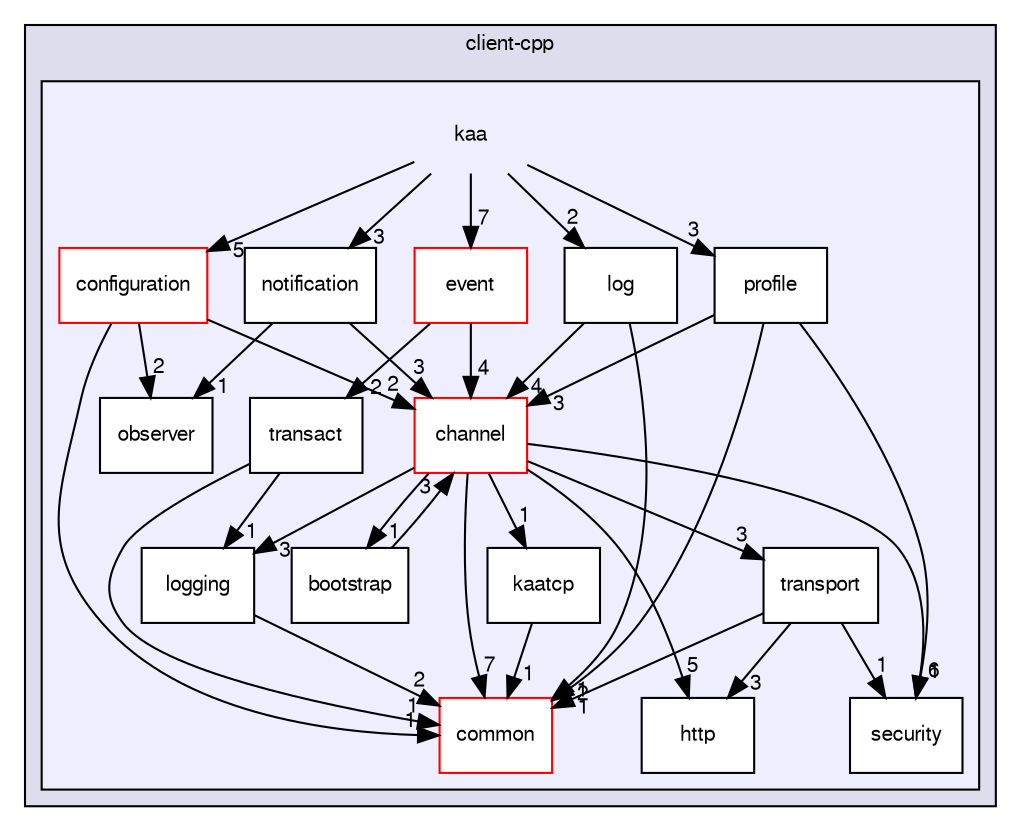 digraph "/var/lib/jenkins/workspace/kaa_stable/client/client-multi/client-cpp/kaa" {
  bgcolor=transparent;
  compound=true
  node [ fontsize="10", fontname="FreeSans"];
  edge [ labelfontsize="10", labelfontname="FreeSans"];
  subgraph clusterdir_6c948d767caf930dc5f0dbd2ef187244 {
    graph [ bgcolor="#ddddee", pencolor="black", label="client-cpp" fontname="FreeSans", fontsize="10", URL="dir_6c948d767caf930dc5f0dbd2ef187244.html"]
  subgraph clusterdir_83f90e4da98ad448748a0c1293854263 {
    graph [ bgcolor="#eeeeff", pencolor="black", label="" URL="dir_83f90e4da98ad448748a0c1293854263.html"];
    dir_83f90e4da98ad448748a0c1293854263 [shape=plaintext label="kaa"];
    dir_18be0b2d964b07d50860ab78d502bbbf [shape=box label="bootstrap" color="black" fillcolor="white" style="filled" URL="dir_18be0b2d964b07d50860ab78d502bbbf.html"];
    dir_e0d3c5e08d2a34b96d39e895ad0bbab8 [shape=box label="channel" color="red" fillcolor="white" style="filled" URL="dir_e0d3c5e08d2a34b96d39e895ad0bbab8.html"];
    dir_1ce304b01336447395af3637d7d1b29f [shape=box label="common" color="red" fillcolor="white" style="filled" URL="dir_1ce304b01336447395af3637d7d1b29f.html"];
    dir_230b36af7c735be2433e119c1ba09e4d [shape=box label="configuration" color="red" fillcolor="white" style="filled" URL="dir_230b36af7c735be2433e119c1ba09e4d.html"];
    dir_64303bfe0c57eb336a8e27fbff9e5cc0 [shape=box label="event" color="red" fillcolor="white" style="filled" URL="dir_64303bfe0c57eb336a8e27fbff9e5cc0.html"];
    dir_0f74aed913855a8ac373e87458ac2ffb [shape=box label="http" color="black" fillcolor="white" style="filled" URL="dir_0f74aed913855a8ac373e87458ac2ffb.html"];
    dir_dde3a508c72b038fc5a353259d77a8e9 [shape=box label="kaatcp" color="black" fillcolor="white" style="filled" URL="dir_dde3a508c72b038fc5a353259d77a8e9.html"];
    dir_307316089663e495b19829194eebdeab [shape=box label="log" color="black" fillcolor="white" style="filled" URL="dir_307316089663e495b19829194eebdeab.html"];
    dir_3df7e76c44d941fae8903687d8eead5b [shape=box label="logging" color="black" fillcolor="white" style="filled" URL="dir_3df7e76c44d941fae8903687d8eead5b.html"];
    dir_36e0ac03a229f34c54c75ffb7231630b [shape=box label="notification" color="black" fillcolor="white" style="filled" URL="dir_36e0ac03a229f34c54c75ffb7231630b.html"];
    dir_8cfba5d75a6eafa0a0a3cbd7ad99f3cc [shape=box label="observer" color="black" fillcolor="white" style="filled" URL="dir_8cfba5d75a6eafa0a0a3cbd7ad99f3cc.html"];
    dir_05b69ccf18a4a977e745c043183cd6d9 [shape=box label="profile" color="black" fillcolor="white" style="filled" URL="dir_05b69ccf18a4a977e745c043183cd6d9.html"];
    dir_9778d4bf6183422a66b3de3497a3ecbf [shape=box label="security" color="black" fillcolor="white" style="filled" URL="dir_9778d4bf6183422a66b3de3497a3ecbf.html"];
    dir_ad7469b7b033b5c61467ea564b8b4e53 [shape=box label="transact" color="black" fillcolor="white" style="filled" URL="dir_ad7469b7b033b5c61467ea564b8b4e53.html"];
    dir_9859074c69d47fa78b6e468178f1601b [shape=box label="transport" color="black" fillcolor="white" style="filled" URL="dir_9859074c69d47fa78b6e468178f1601b.html"];
  }
  }
  dir_ad7469b7b033b5c61467ea564b8b4e53->dir_3df7e76c44d941fae8903687d8eead5b [headlabel="1", labeldistance=1.5 headhref="dir_000029_000024.html"];
  dir_ad7469b7b033b5c61467ea564b8b4e53->dir_1ce304b01336447395af3637d7d1b29f [headlabel="1", labeldistance=1.5 headhref="dir_000029_000014.html"];
  dir_230b36af7c735be2433e119c1ba09e4d->dir_1ce304b01336447395af3637d7d1b29f [headlabel="1", labeldistance=1.5 headhref="dir_000016_000014.html"];
  dir_230b36af7c735be2433e119c1ba09e4d->dir_8cfba5d75a6eafa0a0a3cbd7ad99f3cc [headlabel="2", labeldistance=1.5 headhref="dir_000016_000026.html"];
  dir_230b36af7c735be2433e119c1ba09e4d->dir_e0d3c5e08d2a34b96d39e895ad0bbab8 [headlabel="2", labeldistance=1.5 headhref="dir_000016_000010.html"];
  dir_3df7e76c44d941fae8903687d8eead5b->dir_1ce304b01336447395af3637d7d1b29f [headlabel="2", labeldistance=1.5 headhref="dir_000024_000014.html"];
  dir_9859074c69d47fa78b6e468178f1601b->dir_9778d4bf6183422a66b3de3497a3ecbf [headlabel="1", labeldistance=1.5 headhref="dir_000030_000028.html"];
  dir_9859074c69d47fa78b6e468178f1601b->dir_1ce304b01336447395af3637d7d1b29f [headlabel="1", labeldistance=1.5 headhref="dir_000030_000014.html"];
  dir_9859074c69d47fa78b6e468178f1601b->dir_0f74aed913855a8ac373e87458ac2ffb [headlabel="3", labeldistance=1.5 headhref="dir_000030_000021.html"];
  dir_307316089663e495b19829194eebdeab->dir_1ce304b01336447395af3637d7d1b29f [headlabel="1", labeldistance=1.5 headhref="dir_000023_000014.html"];
  dir_307316089663e495b19829194eebdeab->dir_e0d3c5e08d2a34b96d39e895ad0bbab8 [headlabel="4", labeldistance=1.5 headhref="dir_000023_000010.html"];
  dir_e0d3c5e08d2a34b96d39e895ad0bbab8->dir_9778d4bf6183422a66b3de3497a3ecbf [headlabel="6", labeldistance=1.5 headhref="dir_000010_000028.html"];
  dir_e0d3c5e08d2a34b96d39e895ad0bbab8->dir_3df7e76c44d941fae8903687d8eead5b [headlabel="3", labeldistance=1.5 headhref="dir_000010_000024.html"];
  dir_e0d3c5e08d2a34b96d39e895ad0bbab8->dir_1ce304b01336447395af3637d7d1b29f [headlabel="7", labeldistance=1.5 headhref="dir_000010_000014.html"];
  dir_e0d3c5e08d2a34b96d39e895ad0bbab8->dir_0f74aed913855a8ac373e87458ac2ffb [headlabel="5", labeldistance=1.5 headhref="dir_000010_000021.html"];
  dir_e0d3c5e08d2a34b96d39e895ad0bbab8->dir_9859074c69d47fa78b6e468178f1601b [headlabel="3", labeldistance=1.5 headhref="dir_000010_000030.html"];
  dir_e0d3c5e08d2a34b96d39e895ad0bbab8->dir_18be0b2d964b07d50860ab78d502bbbf [headlabel="1", labeldistance=1.5 headhref="dir_000010_000009.html"];
  dir_e0d3c5e08d2a34b96d39e895ad0bbab8->dir_dde3a508c72b038fc5a353259d77a8e9 [headlabel="1", labeldistance=1.5 headhref="dir_000010_000022.html"];
  dir_05b69ccf18a4a977e745c043183cd6d9->dir_9778d4bf6183422a66b3de3497a3ecbf [headlabel="1", labeldistance=1.5 headhref="dir_000027_000028.html"];
  dir_05b69ccf18a4a977e745c043183cd6d9->dir_1ce304b01336447395af3637d7d1b29f [headlabel="2", labeldistance=1.5 headhref="dir_000027_000014.html"];
  dir_05b69ccf18a4a977e745c043183cd6d9->dir_e0d3c5e08d2a34b96d39e895ad0bbab8 [headlabel="3", labeldistance=1.5 headhref="dir_000027_000010.html"];
  dir_64303bfe0c57eb336a8e27fbff9e5cc0->dir_ad7469b7b033b5c61467ea564b8b4e53 [headlabel="2", labeldistance=1.5 headhref="dir_000019_000029.html"];
  dir_64303bfe0c57eb336a8e27fbff9e5cc0->dir_e0d3c5e08d2a34b96d39e895ad0bbab8 [headlabel="4", labeldistance=1.5 headhref="dir_000019_000010.html"];
  dir_18be0b2d964b07d50860ab78d502bbbf->dir_e0d3c5e08d2a34b96d39e895ad0bbab8 [headlabel="3", labeldistance=1.5 headhref="dir_000009_000010.html"];
  dir_dde3a508c72b038fc5a353259d77a8e9->dir_1ce304b01336447395af3637d7d1b29f [headlabel="1", labeldistance=1.5 headhref="dir_000022_000014.html"];
  dir_36e0ac03a229f34c54c75ffb7231630b->dir_8cfba5d75a6eafa0a0a3cbd7ad99f3cc [headlabel="1", labeldistance=1.5 headhref="dir_000025_000026.html"];
  dir_36e0ac03a229f34c54c75ffb7231630b->dir_e0d3c5e08d2a34b96d39e895ad0bbab8 [headlabel="3", labeldistance=1.5 headhref="dir_000025_000010.html"];
  dir_83f90e4da98ad448748a0c1293854263->dir_230b36af7c735be2433e119c1ba09e4d [headlabel="5", labeldistance=1.5 headhref="dir_000008_000016.html"];
  dir_83f90e4da98ad448748a0c1293854263->dir_307316089663e495b19829194eebdeab [headlabel="2", labeldistance=1.5 headhref="dir_000008_000023.html"];
  dir_83f90e4da98ad448748a0c1293854263->dir_05b69ccf18a4a977e745c043183cd6d9 [headlabel="3", labeldistance=1.5 headhref="dir_000008_000027.html"];
  dir_83f90e4da98ad448748a0c1293854263->dir_64303bfe0c57eb336a8e27fbff9e5cc0 [headlabel="7", labeldistance=1.5 headhref="dir_000008_000019.html"];
  dir_83f90e4da98ad448748a0c1293854263->dir_36e0ac03a229f34c54c75ffb7231630b [headlabel="3", labeldistance=1.5 headhref="dir_000008_000025.html"];
}
